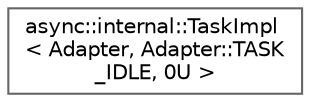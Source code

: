 digraph "Graphical Class Hierarchy"
{
 // LATEX_PDF_SIZE
  bgcolor="transparent";
  edge [fontname=Helvetica,fontsize=10,labelfontname=Helvetica,labelfontsize=10];
  node [fontname=Helvetica,fontsize=10,shape=box,height=0.2,width=0.4];
  rankdir="LR";
  Node0 [id="Node000000",label="async::internal::TaskImpl\l\< Adapter, Adapter::TASK\l_IDLE, 0U \>",height=0.2,width=0.4,color="grey40", fillcolor="white", style="filled",URL="$dc/d14/classasync_1_1internal_1_1TaskImpl.html",tooltip=" "];
}
